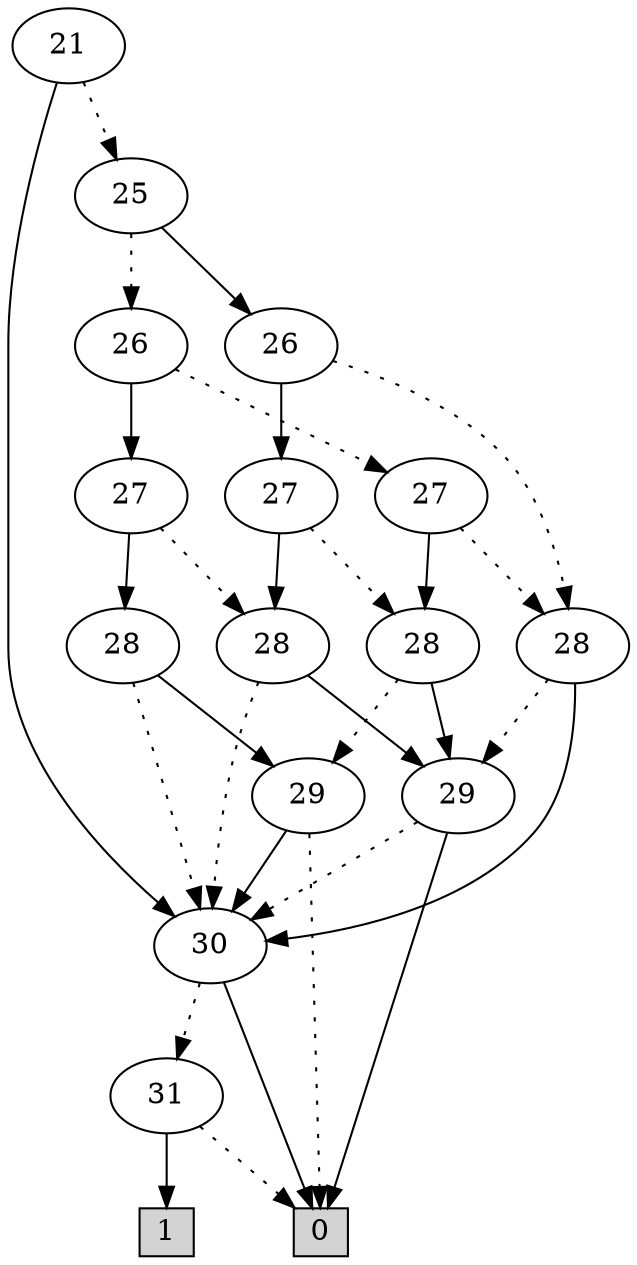 digraph G {
0 [shape=box, label="0", style=filled, shape=box, height=0.3, width=0.3];
1 [shape=box, label="1", style=filled, shape=box, height=0.3, width=0.3];
45993 [label="21"];
45993 -> 45992 [style=dotted];
45993 -> 8077 [style=filled];
45992 [label="25"];
45992 -> 45989 [style=dotted];
45992 -> 45991 [style=filled];
45989 [label="26"];
45989 -> 45985 [style=dotted];
45989 -> 45988 [style=filled];
45985 [label="27"];
45985 -> 45982 [style=dotted];
45985 -> 45984 [style=filled];
45982 [label="28"];
45982 -> 45981 [style=dotted];
45982 -> 8077 [style=filled];
45981 [label="29"];
45981 -> 8077 [style=dotted];
45981 -> 0 [style=filled];
8077 [label="30"];
8077 -> 64 [style=dotted];
8077 -> 0 [style=filled];
64 [label="31"];
64 -> 0 [style=dotted];
64 -> 1 [style=filled];
45984 [label="28"];
45984 -> 45983 [style=dotted];
45984 -> 45981 [style=filled];
45983 [label="29"];
45983 -> 0 [style=dotted];
45983 -> 8077 [style=filled];
45988 [label="27"];
45988 -> 45986 [style=dotted];
45988 -> 45987 [style=filled];
45986 [label="28"];
45986 -> 8077 [style=dotted];
45986 -> 45981 [style=filled];
45987 [label="28"];
45987 -> 8077 [style=dotted];
45987 -> 45983 [style=filled];
45991 [label="26"];
45991 -> 45982 [style=dotted];
45991 -> 45990 [style=filled];
45990 [label="27"];
45990 -> 45984 [style=dotted];
45990 -> 45986 [style=filled];
}
